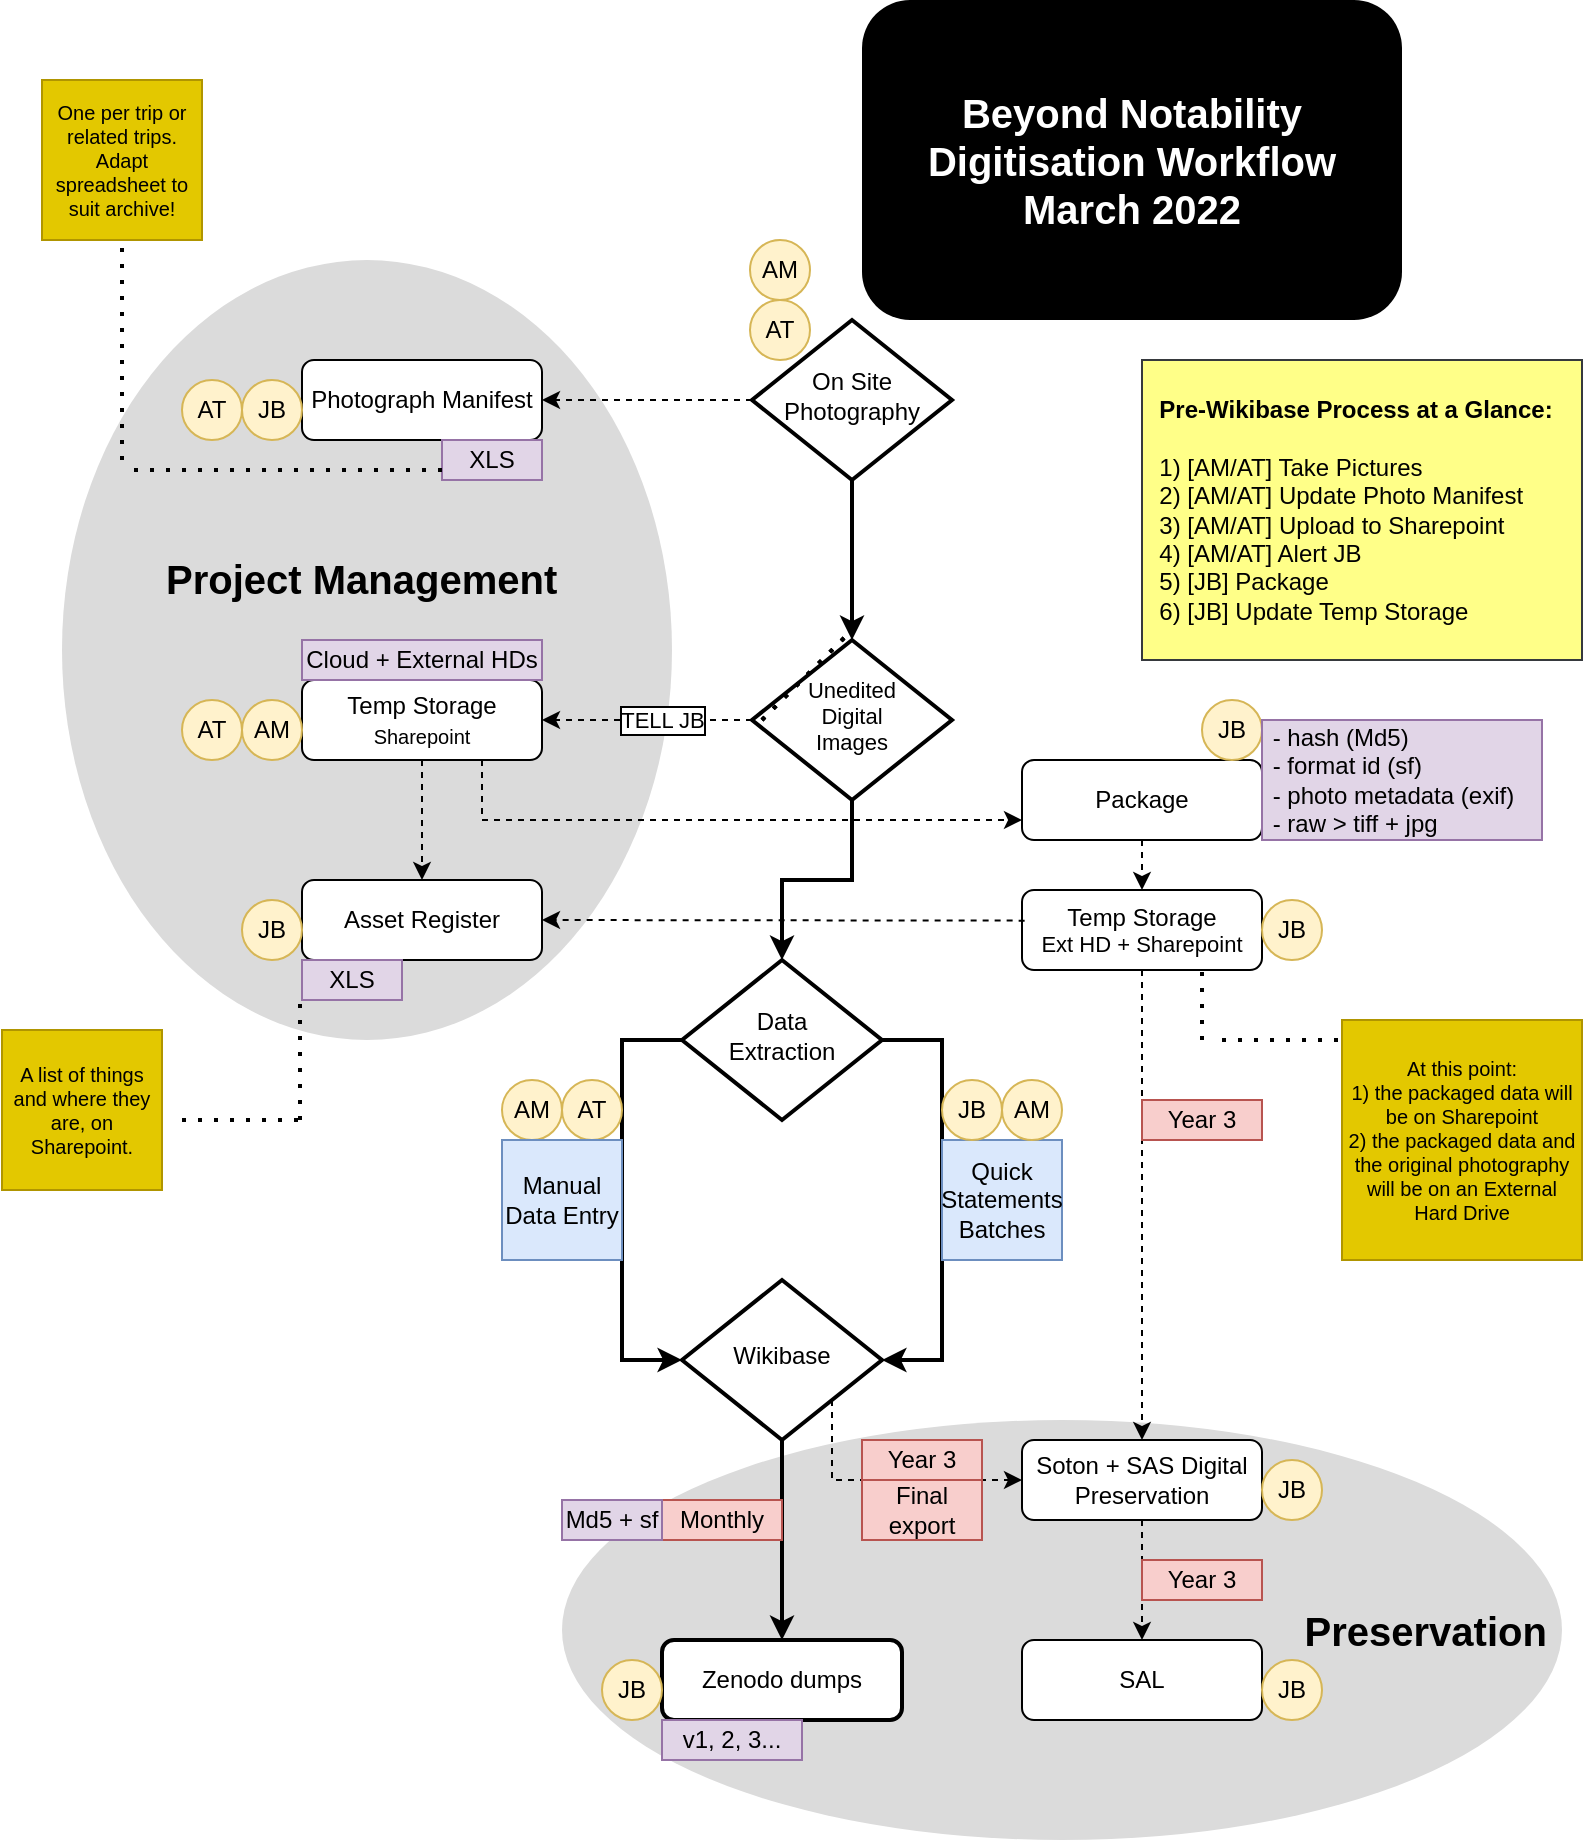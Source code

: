 <mxfile version="17.1.2" type="device"><diagram id="C5RBs43oDa-KdzZeNtuy" name="Page-1"><mxGraphModel dx="1422" dy="724" grid="1" gridSize="10" guides="1" tooltips="1" connect="1" arrows="1" fold="1" page="1" pageScale="1" pageWidth="827" pageHeight="1169" math="0" shadow="0"><root><mxCell id="WIyWlLk6GJQsqaUBKTNV-0"/><mxCell id="WIyWlLk6GJQsqaUBKTNV-1" parent="WIyWlLk6GJQsqaUBKTNV-0"/><mxCell id="vdGf1kIcMGUWI-GTePUV-82" value="&lt;b&gt;&lt;font style=&quot;font-size: 20px&quot;&gt;&amp;nbsp; &amp;nbsp; &amp;nbsp; &amp;nbsp; &amp;nbsp;Project Management&lt;br&gt;&lt;br&gt;&lt;br&gt;&lt;br&gt;&lt;/font&gt;&lt;/b&gt;" style="ellipse;whiteSpace=wrap;html=1;align=left;fillColor=#DBDBDB;strokeColor=none;" parent="WIyWlLk6GJQsqaUBKTNV-1" vertex="1"><mxGeometry x="40" y="170" width="305" height="390" as="geometry"/></mxCell><mxCell id="vdGf1kIcMGUWI-GTePUV-81" value="&lt;b&gt;&lt;font style=&quot;font-size: 20px&quot;&gt;Preservation&amp;nbsp;&lt;/font&gt;&lt;/b&gt;" style="ellipse;whiteSpace=wrap;html=1;align=right;fillColor=#DBDBDB;strokeColor=none;" parent="WIyWlLk6GJQsqaUBKTNV-1" vertex="1"><mxGeometry x="290" y="750" width="500" height="210" as="geometry"/></mxCell><mxCell id="vdGf1kIcMGUWI-GTePUV-38" style="edgeStyle=orthogonalEdgeStyle;rounded=0;orthogonalLoop=1;jettySize=auto;html=1;exitX=0.5;exitY=1;exitDx=0;exitDy=0;entryX=0.5;entryY=0;entryDx=0;entryDy=0;dashed=1;strokeWidth=1;" parent="WIyWlLk6GJQsqaUBKTNV-1" source="WIyWlLk6GJQsqaUBKTNV-3" target="vdGf1kIcMGUWI-GTePUV-0" edge="1"><mxGeometry relative="1" as="geometry"/></mxCell><mxCell id="WIyWlLk6GJQsqaUBKTNV-3" value="&lt;div&gt;Temp Storage&lt;br&gt;&lt;/div&gt;&lt;div&gt;&lt;font style=&quot;font-size: 10px&quot;&gt;Sharepoint&lt;/font&gt;&lt;/div&gt;" style="rounded=1;whiteSpace=wrap;html=1;fontSize=12;glass=0;strokeWidth=1;shadow=0;" parent="WIyWlLk6GJQsqaUBKTNV-1" vertex="1"><mxGeometry x="160" y="380" width="120" height="40" as="geometry"/></mxCell><mxCell id="vdGf1kIcMGUWI-GTePUV-83" style="edgeStyle=orthogonalEdgeStyle;rounded=0;orthogonalLoop=1;jettySize=auto;html=1;exitX=0;exitY=0.5;exitDx=0;exitDy=0;entryX=1;entryY=0.5;entryDx=0;entryDy=0;dashed=1;fontSize=20;strokeWidth=1;" parent="WIyWlLk6GJQsqaUBKTNV-1" source="WIyWlLk6GJQsqaUBKTNV-6" target="WIyWlLk6GJQsqaUBKTNV-7" edge="1"><mxGeometry relative="1" as="geometry"/></mxCell><mxCell id="WIyWlLk6GJQsqaUBKTNV-6" value="On Site Photography" style="rhombus;whiteSpace=wrap;html=1;shadow=0;fontFamily=Helvetica;fontSize=12;align=center;strokeWidth=2;spacing=6;spacingTop=-4;" parent="WIyWlLk6GJQsqaUBKTNV-1" vertex="1"><mxGeometry x="385" y="200" width="100" height="80" as="geometry"/></mxCell><mxCell id="WIyWlLk6GJQsqaUBKTNV-7" value="Photograph Manifest" style="rounded=1;whiteSpace=wrap;html=1;fontSize=12;glass=0;strokeWidth=1;shadow=0;" parent="WIyWlLk6GJQsqaUBKTNV-1" vertex="1"><mxGeometry x="160" y="220" width="120" height="40" as="geometry"/></mxCell><mxCell id="vdGf1kIcMGUWI-GTePUV-8" style="edgeStyle=orthogonalEdgeStyle;rounded=0;orthogonalLoop=1;jettySize=auto;html=1;exitX=0.5;exitY=1;exitDx=0;exitDy=0;entryX=0.5;entryY=0;entryDx=0;entryDy=0;strokeWidth=2;" parent="WIyWlLk6GJQsqaUBKTNV-1" source="WIyWlLk6GJQsqaUBKTNV-10" target="vdGf1kIcMGUWI-GTePUV-4" edge="1"><mxGeometry relative="1" as="geometry"><Array as="points"><mxPoint x="435" y="480"/><mxPoint x="400" y="480"/></Array></mxGeometry></mxCell><mxCell id="vdGf1kIcMGUWI-GTePUV-37" style="edgeStyle=orthogonalEdgeStyle;rounded=0;orthogonalLoop=1;jettySize=auto;html=1;exitX=0;exitY=0.5;exitDx=0;exitDy=0;entryX=1;entryY=0.5;entryDx=0;entryDy=0;dashed=1;strokeWidth=1;" parent="WIyWlLk6GJQsqaUBKTNV-1" source="WIyWlLk6GJQsqaUBKTNV-10" target="WIyWlLk6GJQsqaUBKTNV-3" edge="1"><mxGeometry relative="1" as="geometry"><Array as="points"><mxPoint x="330" y="400"/><mxPoint x="330" y="400"/></Array></mxGeometry></mxCell><mxCell id="c5btRvCVdysbqDi6sNj5-7" value="TELL JB" style="edgeLabel;html=1;align=center;verticalAlign=middle;resizable=0;points=[];labelBorderColor=default;" vertex="1" connectable="0" parent="vdGf1kIcMGUWI-GTePUV-37"><mxGeometry x="-0.219" y="-2" relative="1" as="geometry"><mxPoint x="-4" y="2" as="offset"/></mxGeometry></mxCell><mxCell id="WIyWlLk6GJQsqaUBKTNV-10" value="&lt;div style=&quot;font-size: 11px&quot;&gt;&lt;font style=&quot;font-size: 11px&quot;&gt;Unedited&lt;br&gt;&lt;/font&gt;&lt;/div&gt;&lt;div style=&quot;font-size: 11px&quot;&gt;&lt;font style=&quot;font-size: 11px&quot;&gt;Digital&lt;/font&gt;&lt;/div&gt;&lt;div style=&quot;font-size: 11px&quot;&gt;&lt;font style=&quot;font-size: 11px&quot;&gt;Images&lt;/font&gt;&lt;/div&gt;" style="rhombus;whiteSpace=wrap;html=1;shadow=0;fontFamily=Helvetica;fontSize=12;align=center;strokeWidth=2;spacing=6;spacingTop=-4;" parent="WIyWlLk6GJQsqaUBKTNV-1" vertex="1"><mxGeometry x="385" y="360" width="100" height="80" as="geometry"/></mxCell><mxCell id="vdGf1kIcMGUWI-GTePUV-0" value="Asset Register" style="rounded=1;whiteSpace=wrap;html=1;fontSize=12;glass=0;strokeWidth=1;shadow=0;" parent="WIyWlLk6GJQsqaUBKTNV-1" vertex="1"><mxGeometry x="160" y="480" width="120" height="40" as="geometry"/></mxCell><mxCell id="vdGf1kIcMGUWI-GTePUV-34" style="edgeStyle=orthogonalEdgeStyle;rounded=0;orthogonalLoop=1;jettySize=auto;html=1;exitX=0;exitY=0.5;exitDx=0;exitDy=0;entryX=0;entryY=0.5;entryDx=0;entryDy=0;strokeWidth=2;" parent="WIyWlLk6GJQsqaUBKTNV-1" source="vdGf1kIcMGUWI-GTePUV-4" target="vdGf1kIcMGUWI-GTePUV-5" edge="1"><mxGeometry relative="1" as="geometry"><Array as="points"><mxPoint x="320" y="560"/><mxPoint x="320" y="720"/></Array></mxGeometry></mxCell><mxCell id="vdGf1kIcMGUWI-GTePUV-35" style="edgeStyle=orthogonalEdgeStyle;rounded=0;orthogonalLoop=1;jettySize=auto;html=1;exitX=1;exitY=0.5;exitDx=0;exitDy=0;entryX=1;entryY=0.5;entryDx=0;entryDy=0;strokeWidth=2;" parent="WIyWlLk6GJQsqaUBKTNV-1" source="vdGf1kIcMGUWI-GTePUV-4" target="vdGf1kIcMGUWI-GTePUV-5" edge="1"><mxGeometry relative="1" as="geometry"><Array as="points"><mxPoint x="480" y="560"/><mxPoint x="480" y="720"/></Array></mxGeometry></mxCell><mxCell id="vdGf1kIcMGUWI-GTePUV-4" value="&lt;div&gt;Data&lt;/div&gt;&lt;div&gt;Extraction&lt;/div&gt;" style="rhombus;whiteSpace=wrap;html=1;shadow=0;fontFamily=Helvetica;fontSize=12;align=center;strokeWidth=2;spacing=6;spacingTop=-4;" parent="WIyWlLk6GJQsqaUBKTNV-1" vertex="1"><mxGeometry x="350" y="520" width="100" height="80" as="geometry"/></mxCell><mxCell id="vdGf1kIcMGUWI-GTePUV-29" style="edgeStyle=orthogonalEdgeStyle;rounded=0;orthogonalLoop=1;jettySize=auto;html=1;exitX=0.5;exitY=1;exitDx=0;exitDy=0;strokeWidth=2;" parent="WIyWlLk6GJQsqaUBKTNV-1" source="vdGf1kIcMGUWI-GTePUV-5" target="vdGf1kIcMGUWI-GTePUV-27" edge="1"><mxGeometry relative="1" as="geometry"/></mxCell><mxCell id="vdGf1kIcMGUWI-GTePUV-36" style="edgeStyle=orthogonalEdgeStyle;rounded=0;orthogonalLoop=1;jettySize=auto;html=1;exitX=1;exitY=1;exitDx=0;exitDy=0;entryX=0;entryY=0.5;entryDx=0;entryDy=0;strokeWidth=1;dashed=1;" parent="WIyWlLk6GJQsqaUBKTNV-1" source="vdGf1kIcMGUWI-GTePUV-5" target="vdGf1kIcMGUWI-GTePUV-17" edge="1"><mxGeometry relative="1" as="geometry"><Array as="points"><mxPoint x="425" y="780"/></Array></mxGeometry></mxCell><mxCell id="vdGf1kIcMGUWI-GTePUV-5" value="Wikibase" style="rhombus;whiteSpace=wrap;html=1;shadow=0;fontFamily=Helvetica;fontSize=12;align=center;strokeWidth=2;spacing=6;spacingTop=-4;" parent="WIyWlLk6GJQsqaUBKTNV-1" vertex="1"><mxGeometry x="350" y="680" width="100" height="80" as="geometry"/></mxCell><mxCell id="vdGf1kIcMGUWI-GTePUV-30" style="edgeStyle=orthogonalEdgeStyle;rounded=0;orthogonalLoop=1;jettySize=auto;html=1;exitX=0.5;exitY=1;exitDx=0;exitDy=0;entryX=0.5;entryY=0;entryDx=0;entryDy=0;strokeWidth=1;dashed=1;" parent="WIyWlLk6GJQsqaUBKTNV-1" source="umRf1I01lq27giZG-9lN-0" target="vdGf1kIcMGUWI-GTePUV-17" edge="1"><mxGeometry relative="1" as="geometry"/></mxCell><mxCell id="vdGf1kIcMGUWI-GTePUV-14" value="Package" style="rounded=1;whiteSpace=wrap;html=1;fontSize=12;glass=0;strokeWidth=1;shadow=0;align=center;" parent="WIyWlLk6GJQsqaUBKTNV-1" vertex="1"><mxGeometry x="520" y="420" width="120" height="40" as="geometry"/></mxCell><mxCell id="vdGf1kIcMGUWI-GTePUV-33" style="edgeStyle=orthogonalEdgeStyle;rounded=0;orthogonalLoop=1;jettySize=auto;html=1;exitX=0.5;exitY=1;exitDx=0;exitDy=0;dashed=1;strokeWidth=1;" parent="WIyWlLk6GJQsqaUBKTNV-1" source="vdGf1kIcMGUWI-GTePUV-17" target="vdGf1kIcMGUWI-GTePUV-32" edge="1"><mxGeometry relative="1" as="geometry"/></mxCell><mxCell id="vdGf1kIcMGUWI-GTePUV-17" value="Soton + SAS Digital Preservation" style="rounded=1;whiteSpace=wrap;html=1;fontSize=12;glass=0;strokeWidth=1;shadow=0;" parent="WIyWlLk6GJQsqaUBKTNV-1" vertex="1"><mxGeometry x="520" y="760" width="120" height="40" as="geometry"/></mxCell><mxCell id="vdGf1kIcMGUWI-GTePUV-27" value="Zenodo dumps" style="rounded=1;whiteSpace=wrap;html=1;fontSize=12;glass=0;strokeWidth=2;shadow=0;" parent="WIyWlLk6GJQsqaUBKTNV-1" vertex="1"><mxGeometry x="340" y="860" width="120" height="40" as="geometry"/></mxCell><mxCell id="vdGf1kIcMGUWI-GTePUV-32" value="SAL" style="rounded=1;whiteSpace=wrap;html=1;fontSize=12;glass=0;strokeWidth=1;shadow=0;" parent="WIyWlLk6GJQsqaUBKTNV-1" vertex="1"><mxGeometry x="520" y="860" width="120" height="40" as="geometry"/></mxCell><mxCell id="vdGf1kIcMGUWI-GTePUV-42" value="JB" style="ellipse;whiteSpace=wrap;html=1;aspect=fixed;align=center;fillColor=#fff2cc;strokeColor=#d6b656;" parent="WIyWlLk6GJQsqaUBKTNV-1" vertex="1"><mxGeometry x="640" y="770" width="30" height="30" as="geometry"/></mxCell><mxCell id="vdGf1kIcMGUWI-GTePUV-43" value="JB" style="ellipse;whiteSpace=wrap;html=1;aspect=fixed;align=center;fillColor=#fff2cc;strokeColor=#d6b656;" parent="WIyWlLk6GJQsqaUBKTNV-1" vertex="1"><mxGeometry x="640" y="870" width="30" height="30" as="geometry"/></mxCell><mxCell id="vdGf1kIcMGUWI-GTePUV-44" value="JB" style="ellipse;whiteSpace=wrap;html=1;aspect=fixed;align=center;fillColor=#fff2cc;strokeColor=#d6b656;" parent="WIyWlLk6GJQsqaUBKTNV-1" vertex="1"><mxGeometry x="310" y="870" width="30" height="30" as="geometry"/></mxCell><mxCell id="vdGf1kIcMGUWI-GTePUV-45" value="JB" style="ellipse;whiteSpace=wrap;html=1;aspect=fixed;align=center;fillColor=#fff2cc;strokeColor=#d6b656;" parent="WIyWlLk6GJQsqaUBKTNV-1" vertex="1"><mxGeometry x="130" y="490" width="30" height="30" as="geometry"/></mxCell><mxCell id="vdGf1kIcMGUWI-GTePUV-48" value="AT" style="ellipse;whiteSpace=wrap;html=1;aspect=fixed;align=center;fillColor=#fff2cc;strokeColor=#d6b656;" parent="WIyWlLk6GJQsqaUBKTNV-1" vertex="1"><mxGeometry x="100" y="390" width="30" height="30" as="geometry"/></mxCell><mxCell id="vdGf1kIcMGUWI-GTePUV-49" value="JB" style="ellipse;whiteSpace=wrap;html=1;aspect=fixed;align=center;fillColor=#fff2cc;strokeColor=#d6b656;" parent="WIyWlLk6GJQsqaUBKTNV-1" vertex="1"><mxGeometry x="610" y="390" width="30" height="30" as="geometry"/></mxCell><mxCell id="vdGf1kIcMGUWI-GTePUV-50" value="JB" style="ellipse;whiteSpace=wrap;html=1;aspect=fixed;align=center;fillColor=#fff2cc;strokeColor=#d6b656;" parent="WIyWlLk6GJQsqaUBKTNV-1" vertex="1"><mxGeometry x="130" y="230" width="30" height="30" as="geometry"/></mxCell><mxCell id="vdGf1kIcMGUWI-GTePUV-51" value="AT" style="ellipse;whiteSpace=wrap;html=1;aspect=fixed;align=center;fillColor=#fff2cc;strokeColor=#d6b656;" parent="WIyWlLk6GJQsqaUBKTNV-1" vertex="1"><mxGeometry x="100" y="230" width="30" height="30" as="geometry"/></mxCell><mxCell id="vdGf1kIcMGUWI-GTePUV-52" value="AT" style="ellipse;whiteSpace=wrap;html=1;aspect=fixed;align=center;fillColor=#fff2cc;strokeColor=#d6b656;" parent="WIyWlLk6GJQsqaUBKTNV-1" vertex="1"><mxGeometry x="384" y="190" width="30" height="30" as="geometry"/></mxCell><mxCell id="vdGf1kIcMGUWI-GTePUV-53" value="AM" style="ellipse;whiteSpace=wrap;html=1;aspect=fixed;align=center;fillColor=#fff2cc;strokeColor=#d6b656;" parent="WIyWlLk6GJQsqaUBKTNV-1" vertex="1"><mxGeometry x="384" y="160" width="30" height="30" as="geometry"/></mxCell><mxCell id="vdGf1kIcMGUWI-GTePUV-54" value="AM" style="ellipse;whiteSpace=wrap;html=1;aspect=fixed;align=center;fillColor=#fff2cc;strokeColor=#d6b656;" parent="WIyWlLk6GJQsqaUBKTNV-1" vertex="1"><mxGeometry x="130" y="390" width="30" height="30" as="geometry"/></mxCell><mxCell id="vdGf1kIcMGUWI-GTePUV-55" value="AT" style="ellipse;whiteSpace=wrap;html=1;aspect=fixed;align=center;fillColor=#fff2cc;strokeColor=#d6b656;" parent="WIyWlLk6GJQsqaUBKTNV-1" vertex="1"><mxGeometry x="290" y="580" width="30" height="30" as="geometry"/></mxCell><mxCell id="vdGf1kIcMGUWI-GTePUV-56" value="AM" style="ellipse;whiteSpace=wrap;html=1;aspect=fixed;align=center;fillColor=#fff2cc;strokeColor=#d6b656;" parent="WIyWlLk6GJQsqaUBKTNV-1" vertex="1"><mxGeometry x="260" y="580" width="30" height="30" as="geometry"/></mxCell><mxCell id="vdGf1kIcMGUWI-GTePUV-60" value="Manual&lt;br&gt;Data Entry" style="rounded=0;whiteSpace=wrap;html=1;align=center;fillColor=#dae8fc;strokeColor=#6c8ebf;" parent="WIyWlLk6GJQsqaUBKTNV-1" vertex="1"><mxGeometry x="260" y="610" width="60" height="60" as="geometry"/></mxCell><mxCell id="vdGf1kIcMGUWI-GTePUV-61" value="Quick&lt;br&gt;Statements&lt;br&gt;Batches" style="rounded=0;whiteSpace=wrap;html=1;align=center;fillColor=#dae8fc;strokeColor=#6c8ebf;" parent="WIyWlLk6GJQsqaUBKTNV-1" vertex="1"><mxGeometry x="480" y="610" width="60" height="60" as="geometry"/></mxCell><mxCell id="vdGf1kIcMGUWI-GTePUV-65" value="JB" style="ellipse;whiteSpace=wrap;html=1;aspect=fixed;align=center;fillColor=#fff2cc;strokeColor=#d6b656;" parent="WIyWlLk6GJQsqaUBKTNV-1" vertex="1"><mxGeometry x="480" y="580" width="30" height="30" as="geometry"/></mxCell><mxCell id="vdGf1kIcMGUWI-GTePUV-66" value="AM" style="ellipse;whiteSpace=wrap;html=1;aspect=fixed;align=center;fillColor=#fff2cc;strokeColor=#d6b656;" parent="WIyWlLk6GJQsqaUBKTNV-1" vertex="1"><mxGeometry x="510" y="580" width="30" height="30" as="geometry"/></mxCell><mxCell id="vdGf1kIcMGUWI-GTePUV-67" value="Monthly" style="rounded=0;whiteSpace=wrap;html=1;align=center;fillColor=#f8cecc;strokeColor=#b85450;" parent="WIyWlLk6GJQsqaUBKTNV-1" vertex="1"><mxGeometry x="340" y="790" width="60" height="20" as="geometry"/></mxCell><mxCell id="vdGf1kIcMGUWI-GTePUV-68" value="Year 3" style="rounded=0;whiteSpace=wrap;html=1;align=center;fillColor=#f8cecc;strokeColor=#b85450;" parent="WIyWlLk6GJQsqaUBKTNV-1" vertex="1"><mxGeometry x="580" y="590" width="60" height="20" as="geometry"/></mxCell><mxCell id="vdGf1kIcMGUWI-GTePUV-69" value="Year 3" style="rounded=0;whiteSpace=wrap;html=1;align=center;fillColor=#f8cecc;strokeColor=#b85450;" parent="WIyWlLk6GJQsqaUBKTNV-1" vertex="1"><mxGeometry x="440" y="760" width="60" height="20" as="geometry"/></mxCell><mxCell id="vdGf1kIcMGUWI-GTePUV-70" value="Year 3" style="rounded=0;whiteSpace=wrap;html=1;align=center;fillColor=#f8cecc;strokeColor=#b85450;" parent="WIyWlLk6GJQsqaUBKTNV-1" vertex="1"><mxGeometry x="580" y="820" width="60" height="20" as="geometry"/></mxCell><mxCell id="vdGf1kIcMGUWI-GTePUV-73" value="XLS" style="rounded=0;whiteSpace=wrap;html=1;align=center;fillColor=#e1d5e7;strokeColor=#9673a6;" parent="WIyWlLk6GJQsqaUBKTNV-1" vertex="1"><mxGeometry x="230" y="260" width="50" height="20" as="geometry"/></mxCell><mxCell id="vdGf1kIcMGUWI-GTePUV-74" value="XLS" style="rounded=0;whiteSpace=wrap;html=1;align=center;fillColor=#e1d5e7;strokeColor=#9673a6;" parent="WIyWlLk6GJQsqaUBKTNV-1" vertex="1"><mxGeometry x="160" y="520" width="50" height="20" as="geometry"/></mxCell><mxCell id="vdGf1kIcMGUWI-GTePUV-75" value="Cloud + External HDs" style="rounded=0;whiteSpace=wrap;html=1;align=center;fillColor=#e1d5e7;strokeColor=#9673a6;" parent="WIyWlLk6GJQsqaUBKTNV-1" vertex="1"><mxGeometry x="160" y="360" width="120" height="20" as="geometry"/></mxCell><mxCell id="vdGf1kIcMGUWI-GTePUV-76" value="Md5 + sf" style="rounded=0;whiteSpace=wrap;html=1;align=center;fillColor=#e1d5e7;strokeColor=#9673a6;" parent="WIyWlLk6GJQsqaUBKTNV-1" vertex="1"><mxGeometry x="290" y="790" width="50" height="20" as="geometry"/></mxCell><mxCell id="vdGf1kIcMGUWI-GTePUV-77" value="v1, 2, 3..." style="rounded=0;whiteSpace=wrap;html=1;align=center;fillColor=#e1d5e7;strokeColor=#9673a6;" parent="WIyWlLk6GJQsqaUBKTNV-1" vertex="1"><mxGeometry x="340" y="900" width="70" height="20" as="geometry"/></mxCell><mxCell id="vdGf1kIcMGUWI-GTePUV-78" value="&lt;div&gt;&amp;nbsp;- hash (Md5)&lt;/div&gt;&lt;div&gt;&amp;nbsp;- format id (sf)&lt;/div&gt;&lt;div&gt;&amp;nbsp;- photo metadata (exif)&lt;/div&gt;&lt;div&gt;&amp;nbsp;- raw &amp;gt; tiff + jpg&lt;/div&gt;" style="rounded=0;whiteSpace=wrap;html=1;align=left;fillColor=#e1d5e7;strokeColor=#9673a6;" parent="WIyWlLk6GJQsqaUBKTNV-1" vertex="1"><mxGeometry x="640" y="400" width="140" height="60" as="geometry"/></mxCell><mxCell id="vdGf1kIcMGUWI-GTePUV-79" value="Final export" style="rounded=0;whiteSpace=wrap;html=1;align=center;fillColor=#f8cecc;strokeColor=#b85450;" parent="WIyWlLk6GJQsqaUBKTNV-1" vertex="1"><mxGeometry x="440" y="780" width="60" height="30" as="geometry"/></mxCell><mxCell id="vdGf1kIcMGUWI-GTePUV-87" value="&lt;font style=&quot;font-size: 20px&quot; color=&quot;#ffffff&quot;&gt;&lt;b&gt;Beyond Notability&lt;br&gt;Digitisation&amp;nbsp;Workflow&lt;br&gt;March 2022&lt;/b&gt;&lt;br&gt;&lt;/font&gt;" style="rounded=1;whiteSpace=wrap;html=1;fontSize=20;fillColor=#000000;gradientColor=none;align=center;strokeColor=none;" parent="WIyWlLk6GJQsqaUBKTNV-1" vertex="1"><mxGeometry x="440" y="40" width="270" height="160" as="geometry"/></mxCell><mxCell id="NJkqhMIyhzZ7eYpSUwR1-0" value="" style="endArrow=none;dashed=1;html=1;dashPattern=1 3;strokeWidth=2;rounded=0;" parent="WIyWlLk6GJQsqaUBKTNV-1" edge="1"><mxGeometry width="50" height="50" relative="1" as="geometry"><mxPoint x="390" y="400" as="sourcePoint"/><mxPoint x="440" y="350" as="targetPoint"/></mxGeometry></mxCell><mxCell id="NJkqhMIyhzZ7eYpSUwR1-2" value="" style="endArrow=none;dashed=1;html=1;dashPattern=1 3;strokeWidth=2;rounded=0;" parent="WIyWlLk6GJQsqaUBKTNV-1" edge="1"><mxGeometry width="50" height="50" relative="1" as="geometry"><mxPoint x="390" y="400" as="sourcePoint"/><mxPoint x="440" y="350" as="targetPoint"/></mxGeometry></mxCell><mxCell id="NJkqhMIyhzZ7eYpSUwR1-1" value="" style="endArrow=none;dashed=1;html=1;dashPattern=1 3;strokeWidth=2;rounded=0;" parent="WIyWlLk6GJQsqaUBKTNV-1" edge="1"><mxGeometry width="50" height="50" relative="1" as="geometry"><mxPoint x="390" y="400" as="sourcePoint"/><mxPoint x="440" y="350" as="targetPoint"/></mxGeometry></mxCell><mxCell id="NJkqhMIyhzZ7eYpSUwR1-6" value="" style="endArrow=none;dashed=1;html=1;dashPattern=1 3;strokeWidth=2;rounded=0;exitX=0;exitY=0.75;exitDx=0;exitDy=0;" parent="WIyWlLk6GJQsqaUBKTNV-1" source="vdGf1kIcMGUWI-GTePUV-73" edge="1"><mxGeometry width="50" height="50" relative="1" as="geometry"><mxPoint x="170" y="310" as="sourcePoint"/><mxPoint x="70" y="275" as="targetPoint"/></mxGeometry></mxCell><mxCell id="NJkqhMIyhzZ7eYpSUwR1-8" value="" style="endArrow=none;dashed=1;html=1;dashPattern=1 3;strokeWidth=2;rounded=0;" parent="WIyWlLk6GJQsqaUBKTNV-1" edge="1"><mxGeometry width="50" height="50" relative="1" as="geometry"><mxPoint x="70" y="270" as="sourcePoint"/><mxPoint x="70" y="160" as="targetPoint"/></mxGeometry></mxCell><mxCell id="NJkqhMIyhzZ7eYpSUwR1-10" value="" style="endArrow=none;dashed=1;html=1;dashPattern=1 3;strokeWidth=2;rounded=0;" parent="WIyWlLk6GJQsqaUBKTNV-1" edge="1"><mxGeometry width="50" height="50" relative="1" as="geometry"><mxPoint x="159" y="600" as="sourcePoint"/><mxPoint x="159" y="540" as="targetPoint"/></mxGeometry></mxCell><mxCell id="NJkqhMIyhzZ7eYpSUwR1-11" value="" style="endArrow=none;dashed=1;html=1;dashPattern=1 3;strokeWidth=2;rounded=0;" parent="WIyWlLk6GJQsqaUBKTNV-1" edge="1"><mxGeometry width="50" height="50" relative="1" as="geometry"><mxPoint x="100" y="600" as="sourcePoint"/><mxPoint x="160" y="600" as="targetPoint"/></mxGeometry></mxCell><mxCell id="umRf1I01lq27giZG-9lN-0" value="&lt;div&gt;Temp Storage&lt;/div&gt;&lt;div style=&quot;font-size: 11px&quot;&gt;Ext HD + Sharepoint&lt;br&gt;&lt;/div&gt;" style="rounded=1;whiteSpace=wrap;html=1;fontSize=12;glass=0;strokeWidth=1;shadow=0;align=center;" parent="WIyWlLk6GJQsqaUBKTNV-1" vertex="1"><mxGeometry x="520" y="485" width="120" height="40" as="geometry"/></mxCell><mxCell id="umRf1I01lq27giZG-9lN-2" value="One per trip or related trips. Adapt spreadsheet to suit archive!" style="whiteSpace=wrap;html=1;aspect=fixed;fontSize=10;fillColor=#e3c800;fontColor=#000000;strokeColor=#B09500;" parent="WIyWlLk6GJQsqaUBKTNV-1" vertex="1"><mxGeometry x="30" y="80" width="80" height="80" as="geometry"/></mxCell><mxCell id="umRf1I01lq27giZG-9lN-3" value="A list of things and where they are, on Sharepoint." style="whiteSpace=wrap;html=1;aspect=fixed;fontSize=10;fillColor=#e3c800;strokeColor=#B09500;fontColor=#000000;" parent="WIyWlLk6GJQsqaUBKTNV-1" vertex="1"><mxGeometry x="10" y="555" width="80" height="80" as="geometry"/></mxCell><mxCell id="umRf1I01lq27giZG-9lN-4" value="JB" style="ellipse;whiteSpace=wrap;html=1;aspect=fixed;align=center;fillColor=#fff2cc;strokeColor=#d6b656;" parent="WIyWlLk6GJQsqaUBKTNV-1" vertex="1"><mxGeometry x="640" y="490" width="30" height="30" as="geometry"/></mxCell><mxCell id="umRf1I01lq27giZG-9lN-5" style="edgeStyle=orthogonalEdgeStyle;rounded=0;orthogonalLoop=1;jettySize=auto;html=1;dashed=1;strokeWidth=1;exitX=0.75;exitY=1;exitDx=0;exitDy=0;entryX=0;entryY=0.75;entryDx=0;entryDy=0;" parent="WIyWlLk6GJQsqaUBKTNV-1" edge="1" target="vdGf1kIcMGUWI-GTePUV-14" source="WIyWlLk6GJQsqaUBKTNV-3"><mxGeometry relative="1" as="geometry"><mxPoint x="260" y="450" as="sourcePoint"/><mxPoint x="580" y="450" as="targetPoint"/><Array as="points"><mxPoint x="250" y="450"/></Array></mxGeometry></mxCell><mxCell id="umRf1I01lq27giZG-9lN-7" value="" style="endArrow=none;dashed=1;html=1;dashPattern=1 3;strokeWidth=2;rounded=0;" parent="WIyWlLk6GJQsqaUBKTNV-1" edge="1"><mxGeometry width="50" height="50" relative="1" as="geometry"><mxPoint x="610" y="560" as="sourcePoint"/><mxPoint x="610" y="520" as="targetPoint"/></mxGeometry></mxCell><mxCell id="umRf1I01lq27giZG-9lN-8" value="" style="endArrow=none;dashed=1;html=1;dashPattern=1 3;strokeWidth=2;rounded=0;" parent="WIyWlLk6GJQsqaUBKTNV-1" edge="1"><mxGeometry width="50" height="50" relative="1" as="geometry"><mxPoint x="620" y="560" as="sourcePoint"/><mxPoint x="680" y="560" as="targetPoint"/></mxGeometry></mxCell><mxCell id="umRf1I01lq27giZG-9lN-9" value="&lt;div&gt;At this point:&lt;/div&gt;&lt;div&gt;1) the packaged data will be on Sharepoint&lt;/div&gt;&lt;div&gt;2) the packaged data and the original photography will be on an External Hard Drive&lt;br&gt; &lt;/div&gt;" style="whiteSpace=wrap;html=1;aspect=fixed;fontSize=10;fillColor=#e3c800;strokeColor=#B09500;fontColor=#000000;" parent="WIyWlLk6GJQsqaUBKTNV-1" vertex="1"><mxGeometry x="680" y="550" width="120" height="120" as="geometry"/></mxCell><mxCell id="c5btRvCVdysbqDi6sNj5-0" style="edgeStyle=orthogonalEdgeStyle;rounded=0;orthogonalLoop=1;jettySize=auto;html=1;exitX=0.5;exitY=1;exitDx=0;exitDy=0;entryX=0.5;entryY=0;entryDx=0;entryDy=0;strokeWidth=2;" edge="1" parent="WIyWlLk6GJQsqaUBKTNV-1" target="WIyWlLk6GJQsqaUBKTNV-10"><mxGeometry relative="1" as="geometry"><mxPoint x="435" y="280" as="sourcePoint"/><mxPoint x="400" y="360" as="targetPoint"/><Array as="points"><mxPoint x="435" y="340"/><mxPoint x="435" y="340"/></Array></mxGeometry></mxCell><mxCell id="c5btRvCVdysbqDi6sNj5-3" style="edgeStyle=orthogonalEdgeStyle;rounded=0;orthogonalLoop=1;jettySize=auto;html=1;exitX=0.011;exitY=0.383;exitDx=0;exitDy=0;dashed=1;strokeWidth=1;exitPerimeter=0;" edge="1" parent="WIyWlLk6GJQsqaUBKTNV-1" source="umRf1I01lq27giZG-9lN-0"><mxGeometry relative="1" as="geometry"><mxPoint x="522.5" y="490" as="sourcePoint"/><mxPoint x="280" y="500" as="targetPoint"/><Array as="points"><mxPoint x="280" y="500"/></Array></mxGeometry></mxCell><mxCell id="c5btRvCVdysbqDi6sNj5-4" style="edgeStyle=orthogonalEdgeStyle;rounded=0;orthogonalLoop=1;jettySize=auto;html=1;exitX=0.5;exitY=1;exitDx=0;exitDy=0;entryX=0.5;entryY=0;entryDx=0;entryDy=0;strokeWidth=1;dashed=1;" edge="1" parent="WIyWlLk6GJQsqaUBKTNV-1" target="umRf1I01lq27giZG-9lN-0"><mxGeometry relative="1" as="geometry"><mxPoint x="580" y="460" as="sourcePoint"/><mxPoint x="580" y="695" as="targetPoint"/></mxGeometry></mxCell><mxCell id="c5btRvCVdysbqDi6sNj5-6" value="&lt;div align=&quot;left&quot;&gt;&lt;b&gt;&amp;nbsp;&lt;/b&gt;&lt;/div&gt;&lt;div align=&quot;left&quot;&gt;&lt;b&gt;&amp;nbsp; Pre-Wikibase Process at a Glance:&lt;/b&gt;&lt;/div&gt;&lt;div align=&quot;left&quot;&gt;&lt;b&gt;&lt;br&gt;&lt;/b&gt;&lt;/div&gt;&lt;div align=&quot;left&quot;&gt;&amp;nbsp; 1) [AM/AT] Take Pictures&lt;/div&gt;&lt;div align=&quot;left&quot;&gt;&amp;nbsp; 2) [AM/AT] Update Photo Manifest&lt;/div&gt;&lt;div align=&quot;left&quot;&gt;&amp;nbsp; 3) [AM/AT] Upload to Sharepoint&lt;/div&gt;&lt;div align=&quot;left&quot;&gt;&amp;nbsp; 4) [AM/AT] Alert JB&lt;/div&gt;&lt;div align=&quot;left&quot;&gt;&amp;nbsp; 5) [JB] Package&lt;/div&gt;&lt;div align=&quot;left&quot;&gt;&amp;nbsp; 6) [JB] Update Temp Storage&lt;/div&gt;&lt;div align=&quot;left&quot;&gt;&lt;br&gt;&lt;/div&gt;" style="rounded=0;whiteSpace=wrap;html=1;direction=south;align=left;fillColor=#ffff88;strokeColor=#36393d;" vertex="1" parent="WIyWlLk6GJQsqaUBKTNV-1"><mxGeometry x="580" y="220" width="220" height="150" as="geometry"/></mxCell></root></mxGraphModel></diagram></mxfile>